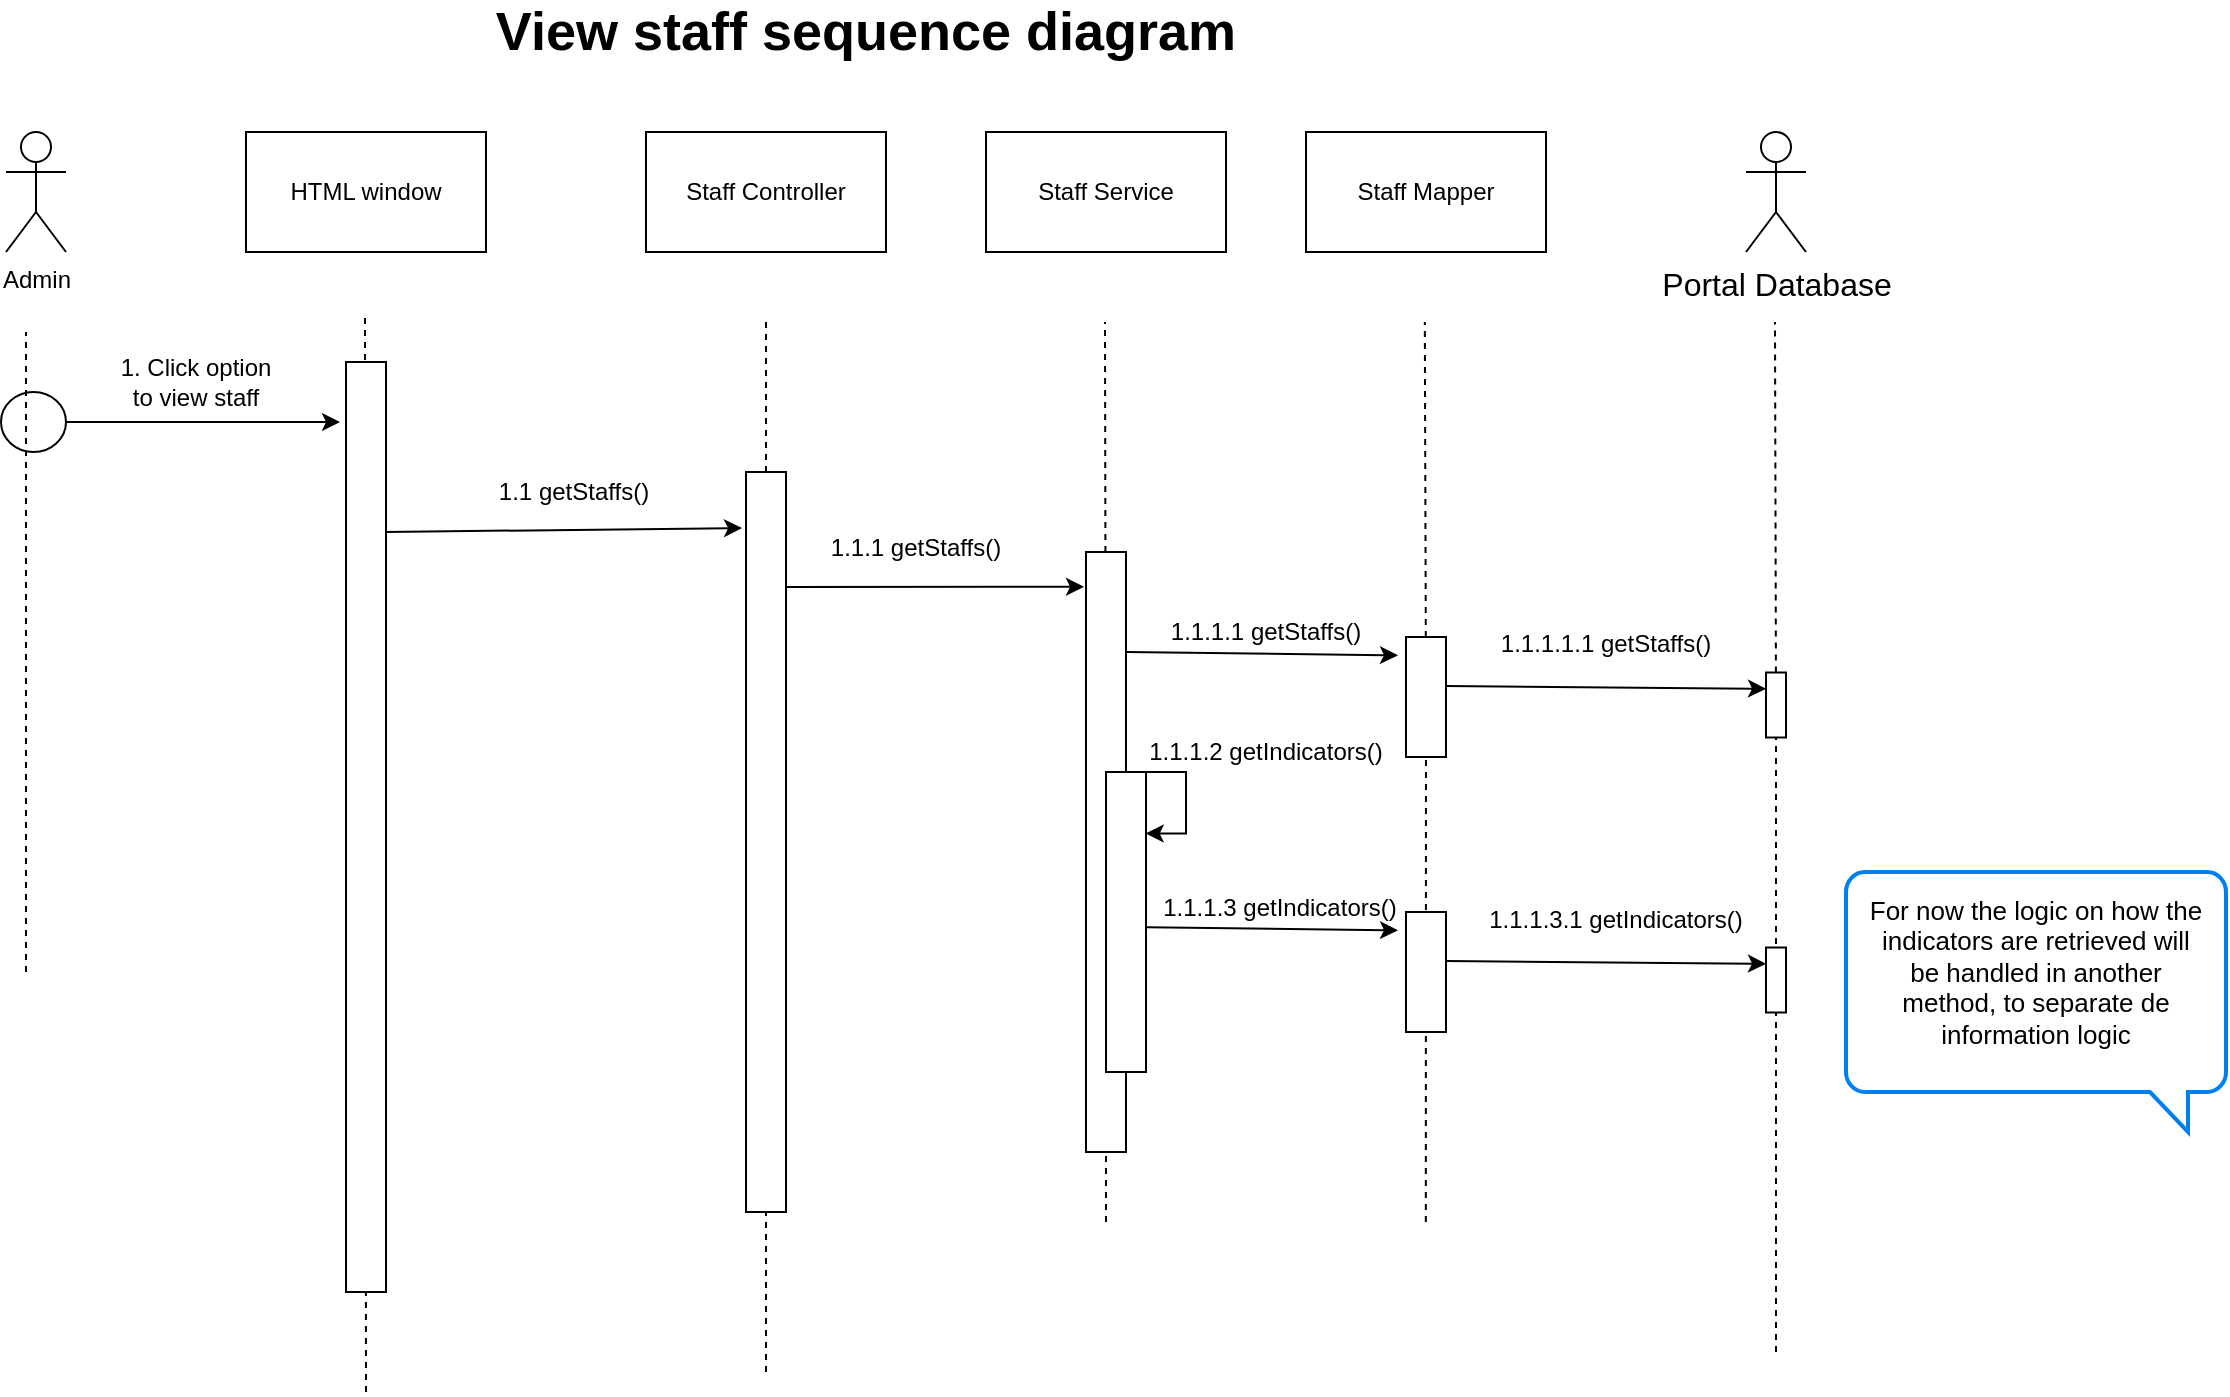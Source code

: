 <mxfile version="13.1.3" type="device"><diagram id="3tRw0THMyi_-EMFdN8Yl" name="Page-1"><mxGraphModel dx="1736" dy="802" grid="1" gridSize="10" guides="1" tooltips="1" connect="1" arrows="1" fold="1" page="1" pageScale="1" pageWidth="827" pageHeight="1169" math="0" shadow="0"><root><mxCell id="0"/><mxCell id="1" parent="0"/><mxCell id="J9Y6deCFN8ya8vhM63-d-1" value="HTML window" style="rounded=0;whiteSpace=wrap;html=1;" parent="1" vertex="1"><mxGeometry x="250" y="70" width="120" height="60" as="geometry"/></mxCell><mxCell id="J9Y6deCFN8ya8vhM63-d-2" value="Admin" style="shape=umlActor;verticalLabelPosition=bottom;labelBackgroundColor=#ffffff;verticalAlign=top;html=1;outlineConnect=0;" parent="1" vertex="1"><mxGeometry x="130" y="70" width="30" height="60" as="geometry"/></mxCell><mxCell id="J9Y6deCFN8ya8vhM63-d-7" value="View staff sequence diagram" style="text;html=1;strokeColor=none;fillColor=none;align=center;verticalAlign=middle;whiteSpace=wrap;rounded=0;fontSize=27;fontStyle=1" parent="1" vertex="1"><mxGeometry x="340" y="10" width="440" height="20" as="geometry"/></mxCell><mxCell id="J9Y6deCFN8ya8vhM63-d-8" value="" style="ellipse;whiteSpace=wrap;html=1;" parent="1" vertex="1"><mxGeometry x="127.5" y="200" width="32.5" height="30" as="geometry"/></mxCell><mxCell id="J9Y6deCFN8ya8vhM63-d-9" value="" style="endArrow=none;dashed=1;html=1;" parent="1" edge="1"><mxGeometry width="50" height="50" relative="1" as="geometry"><mxPoint x="140" y="490" as="sourcePoint"/><mxPoint x="140" y="170" as="targetPoint"/></mxGeometry></mxCell><mxCell id="J9Y6deCFN8ya8vhM63-d-10" value="" style="endArrow=none;dashed=1;html=1;" parent="1" edge="1"><mxGeometry width="50" height="50" relative="1" as="geometry"><mxPoint x="310" y="700" as="sourcePoint"/><mxPoint x="309.5" y="160" as="targetPoint"/></mxGeometry></mxCell><mxCell id="J9Y6deCFN8ya8vhM63-d-11" value="" style="endArrow=none;dashed=1;html=1;" parent="1" edge="1"><mxGeometry width="50" height="50" relative="1" as="geometry"><mxPoint x="510" y="690" as="sourcePoint"/><mxPoint x="510.0" y="165" as="targetPoint"/></mxGeometry></mxCell><mxCell id="J9Y6deCFN8ya8vhM63-d-12" value="Staff Controller" style="rounded=0;whiteSpace=wrap;html=1;" parent="1" vertex="1"><mxGeometry x="450" y="70" width="120" height="60" as="geometry"/></mxCell><mxCell id="J9Y6deCFN8ya8vhM63-d-13" value="Staff Service" style="rounded=0;whiteSpace=wrap;html=1;" parent="1" vertex="1"><mxGeometry x="620" y="70" width="120" height="60" as="geometry"/></mxCell><mxCell id="J9Y6deCFN8ya8vhM63-d-14" value="" style="endArrow=none;dashed=1;html=1;" parent="1" source="J9Y6deCFN8ya8vhM63-d-26" edge="1"><mxGeometry width="50" height="50" relative="1" as="geometry"><mxPoint x="680.0" y="615" as="sourcePoint"/><mxPoint x="679.5" y="165" as="targetPoint"/></mxGeometry></mxCell><mxCell id="J9Y6deCFN8ya8vhM63-d-15" value="Staff Mapper" style="rounded=0;whiteSpace=wrap;html=1;" parent="1" vertex="1"><mxGeometry x="780" y="70" width="120" height="60" as="geometry"/></mxCell><mxCell id="J9Y6deCFN8ya8vhM63-d-16" value="" style="endArrow=none;dashed=1;html=1;" parent="1" source="J9Y6deCFN8ya8vhM63-d-32" edge="1"><mxGeometry width="50" height="50" relative="1" as="geometry"><mxPoint x="839.91" y="615" as="sourcePoint"/><mxPoint x="839.41" y="165" as="targetPoint"/></mxGeometry></mxCell><mxCell id="J9Y6deCFN8ya8vhM63-d-17" value="" style="endArrow=classic;html=1;exitX=1;exitY=0.5;exitDx=0;exitDy=0;" parent="1" source="J9Y6deCFN8ya8vhM63-d-8" edge="1"><mxGeometry width="50" height="50" relative="1" as="geometry"><mxPoint x="200" y="310" as="sourcePoint"/><mxPoint x="297" y="215" as="targetPoint"/></mxGeometry></mxCell><mxCell id="J9Y6deCFN8ya8vhM63-d-18" value="" style="rounded=0;whiteSpace=wrap;html=1;" parent="1" vertex="1"><mxGeometry x="300" y="185" width="20" height="465" as="geometry"/></mxCell><mxCell id="J9Y6deCFN8ya8vhM63-d-20" value="1. Click option to view staff" style="text;html=1;strokeColor=none;fillColor=none;align=center;verticalAlign=middle;whiteSpace=wrap;rounded=0;" parent="1" vertex="1"><mxGeometry x="180" y="185" width="90" height="20" as="geometry"/></mxCell><mxCell id="J9Y6deCFN8ya8vhM63-d-21" value="" style="endArrow=classic;html=1;fontSize=27;" parent="1" edge="1"><mxGeometry width="50" height="50" relative="1" as="geometry"><mxPoint x="320" y="270" as="sourcePoint"/><mxPoint x="498" y="268" as="targetPoint"/></mxGeometry></mxCell><mxCell id="J9Y6deCFN8ya8vhM63-d-22" value="" style="rounded=0;whiteSpace=wrap;html=1;" parent="1" vertex="1"><mxGeometry x="500" y="240" width="20" height="370" as="geometry"/></mxCell><mxCell id="J9Y6deCFN8ya8vhM63-d-24" value="1.1 getStaffs()" style="text;html=1;strokeColor=none;fillColor=none;align=center;verticalAlign=middle;whiteSpace=wrap;rounded=0;" parent="1" vertex="1"><mxGeometry x="368.5" y="240" width="90" height="20" as="geometry"/></mxCell><mxCell id="J9Y6deCFN8ya8vhM63-d-25" value="" style="endArrow=classic;html=1;fontSize=27;entryX=-0.05;entryY=0.058;entryDx=0;entryDy=0;entryPerimeter=0;" parent="1" target="J9Y6deCFN8ya8vhM63-d-26" edge="1"><mxGeometry width="50" height="50" relative="1" as="geometry"><mxPoint x="520" y="297.5" as="sourcePoint"/><mxPoint x="660" y="299" as="targetPoint"/></mxGeometry></mxCell><mxCell id="J9Y6deCFN8ya8vhM63-d-27" value="1.1.1 getStaffs()" style="text;html=1;strokeColor=none;fillColor=none;align=center;verticalAlign=middle;whiteSpace=wrap;rounded=0;" parent="1" vertex="1"><mxGeometry x="540" y="267.5" width="90" height="20" as="geometry"/></mxCell><mxCell id="J9Y6deCFN8ya8vhM63-d-26" value="" style="rounded=0;whiteSpace=wrap;html=1;" parent="1" vertex="1"><mxGeometry x="670" y="280" width="20" height="300" as="geometry"/></mxCell><mxCell id="J9Y6deCFN8ya8vhM63-d-28" value="" style="endArrow=none;dashed=1;html=1;" parent="1" target="J9Y6deCFN8ya8vhM63-d-26" edge="1"><mxGeometry width="50" height="50" relative="1" as="geometry"><mxPoint x="680.0" y="615" as="sourcePoint"/><mxPoint x="679.5" y="165" as="targetPoint"/></mxGeometry></mxCell><mxCell id="J9Y6deCFN8ya8vhM63-d-29" value="1.1.1.1 getStaffs()" style="text;html=1;strokeColor=none;fillColor=none;align=center;verticalAlign=middle;whiteSpace=wrap;rounded=0;" parent="1" vertex="1"><mxGeometry x="710" y="310" width="100" height="20" as="geometry"/></mxCell><mxCell id="J9Y6deCFN8ya8vhM63-d-30" value="Portal Database" style="shape=umlActor;verticalLabelPosition=bottom;labelBackgroundColor=#ffffff;verticalAlign=top;html=1;outlineConnect=0;fontSize=16;" parent="1" vertex="1"><mxGeometry x="1000" y="70" width="30" height="60" as="geometry"/></mxCell><mxCell id="J9Y6deCFN8ya8vhM63-d-31" value="" style="endArrow=classic;html=1;fontSize=27;entryX=-0.2;entryY=0.153;entryDx=0;entryDy=0;entryPerimeter=0;" parent="1" target="J9Y6deCFN8ya8vhM63-d-32" edge="1"><mxGeometry width="50" height="50" relative="1" as="geometry"><mxPoint x="690" y="330" as="sourcePoint"/><mxPoint x="820" y="330" as="targetPoint"/></mxGeometry></mxCell><mxCell id="J9Y6deCFN8ya8vhM63-d-32" value="" style="rounded=0;whiteSpace=wrap;html=1;" parent="1" vertex="1"><mxGeometry x="830" y="322.5" width="20" height="60" as="geometry"/></mxCell><mxCell id="J9Y6deCFN8ya8vhM63-d-33" value="" style="endArrow=none;dashed=1;html=1;" parent="1" target="J9Y6deCFN8ya8vhM63-d-32" edge="1"><mxGeometry width="50" height="50" relative="1" as="geometry"><mxPoint x="839.91" y="615" as="sourcePoint"/><mxPoint x="839.41" y="165" as="targetPoint"/></mxGeometry></mxCell><mxCell id="J9Y6deCFN8ya8vhM63-d-34" value="" style="endArrow=none;dashed=1;html=1;" parent="1" source="J9Y6deCFN8ya8vhM63-d-37" edge="1"><mxGeometry width="50" height="50" relative="1" as="geometry"><mxPoint x="1015" y="680" as="sourcePoint"/><mxPoint x="1014.5" y="165" as="targetPoint"/></mxGeometry></mxCell><mxCell id="J9Y6deCFN8ya8vhM63-d-35" value="1.1.1.1.1 getStaffs()" style="text;html=1;strokeColor=none;fillColor=none;align=center;verticalAlign=middle;whiteSpace=wrap;rounded=0;" parent="1" vertex="1"><mxGeometry x="870" y="316.25" width="120" height="20" as="geometry"/></mxCell><mxCell id="J9Y6deCFN8ya8vhM63-d-36" value="" style="endArrow=classic;html=1;fontSize=27;exitX=1;exitY=0.408;exitDx=0;exitDy=0;entryX=0;entryY=0.25;entryDx=0;entryDy=0;exitPerimeter=0;" parent="1" source="J9Y6deCFN8ya8vhM63-d-32" target="J9Y6deCFN8ya8vhM63-d-37" edge="1"><mxGeometry width="50" height="50" relative="1" as="geometry"><mxPoint x="850" y="374.15" as="sourcePoint"/><mxPoint x="1015" y="340" as="targetPoint"/></mxGeometry></mxCell><mxCell id="J9Y6deCFN8ya8vhM63-d-37" value="" style="rounded=0;whiteSpace=wrap;html=1;" parent="1" vertex="1"><mxGeometry x="1010" y="340.25" width="10" height="32.5" as="geometry"/></mxCell><mxCell id="J9Y6deCFN8ya8vhM63-d-39" value="" style="endArrow=none;dashed=1;html=1;" parent="1" target="J9Y6deCFN8ya8vhM63-d-37" edge="1"><mxGeometry width="50" height="50" relative="1" as="geometry"><mxPoint x="1015" y="680" as="sourcePoint"/><mxPoint x="1014.5" y="165" as="targetPoint"/></mxGeometry></mxCell><mxCell id="J9Y6deCFN8ya8vhM63-d-41" value="1.1.1.3 getIndicators()" style="text;html=1;strokeColor=none;fillColor=none;align=center;verticalAlign=middle;whiteSpace=wrap;rounded=0;" parent="1" vertex="1"><mxGeometry x="707" y="447.5" width="120" height="20" as="geometry"/></mxCell><mxCell id="J9Y6deCFN8ya8vhM63-d-42" value="" style="endArrow=classic;html=1;fontSize=27;entryX=-0.2;entryY=0.153;entryDx=0;entryDy=0;entryPerimeter=0;" parent="1" target="J9Y6deCFN8ya8vhM63-d-43" edge="1"><mxGeometry width="50" height="50" relative="1" as="geometry"><mxPoint x="690" y="467.5" as="sourcePoint"/><mxPoint x="820" y="467.5" as="targetPoint"/></mxGeometry></mxCell><mxCell id="J9Y6deCFN8ya8vhM63-d-43" value="" style="rounded=0;whiteSpace=wrap;html=1;" parent="1" vertex="1"><mxGeometry x="830" y="460" width="20" height="60" as="geometry"/></mxCell><mxCell id="J9Y6deCFN8ya8vhM63-d-44" value="1.1.1.3.1 getIndicators()" style="text;html=1;strokeColor=none;fillColor=none;align=center;verticalAlign=middle;whiteSpace=wrap;rounded=0;" parent="1" vertex="1"><mxGeometry x="870" y="453.75" width="130" height="20" as="geometry"/></mxCell><mxCell id="J9Y6deCFN8ya8vhM63-d-45" value="" style="endArrow=classic;html=1;fontSize=27;exitX=1;exitY=0.408;exitDx=0;exitDy=0;entryX=0;entryY=0.25;entryDx=0;entryDy=0;exitPerimeter=0;" parent="1" source="J9Y6deCFN8ya8vhM63-d-43" target="J9Y6deCFN8ya8vhM63-d-46" edge="1"><mxGeometry width="50" height="50" relative="1" as="geometry"><mxPoint x="850" y="511.65" as="sourcePoint"/><mxPoint x="1015" y="477.5" as="targetPoint"/></mxGeometry></mxCell><mxCell id="J9Y6deCFN8ya8vhM63-d-46" value="" style="rounded=0;whiteSpace=wrap;html=1;" parent="1" vertex="1"><mxGeometry x="1010" y="477.75" width="10" height="32.5" as="geometry"/></mxCell><mxCell id="J9Y6deCFN8ya8vhM63-d-47" value="" style="rounded=0;whiteSpace=wrap;html=1;fontSize=16;" parent="1" vertex="1"><mxGeometry x="680" y="390" width="20" height="150" as="geometry"/></mxCell><mxCell id="J9Y6deCFN8ya8vhM63-d-48" style="edgeStyle=orthogonalEdgeStyle;rounded=0;orthogonalLoop=1;jettySize=auto;html=1;entryX=0.993;entryY=0.205;entryDx=0;entryDy=0;entryPerimeter=0;fontSize=16;" parent="1" source="J9Y6deCFN8ya8vhM63-d-47" target="J9Y6deCFN8ya8vhM63-d-47" edge="1"><mxGeometry relative="1" as="geometry"><Array as="points"><mxPoint x="720" y="390"/><mxPoint x="720" y="421"/></Array></mxGeometry></mxCell><mxCell id="J9Y6deCFN8ya8vhM63-d-49" value="1.1.1.2 getIndicators()" style="text;html=1;strokeColor=none;fillColor=none;align=center;verticalAlign=middle;whiteSpace=wrap;rounded=0;" parent="1" vertex="1"><mxGeometry x="700" y="370" width="120" height="20" as="geometry"/></mxCell><mxCell id="J9Y6deCFN8ya8vhM63-d-50" value="" style="html=1;verticalLabelPosition=bottom;align=center;labelBackgroundColor=#ffffff;verticalAlign=top;strokeWidth=2;strokeColor=#0080F0;shadow=0;dashed=0;shape=mxgraph.ios7.icons.message;fontSize=16;" parent="1" vertex="1"><mxGeometry x="1050" y="440" width="190" height="130" as="geometry"/></mxCell><mxCell id="J9Y6deCFN8ya8vhM63-d-51" value="For now the logic on how the indicators are retrieved will be handled in another method, to separate de information logic" style="text;html=1;strokeColor=none;fillColor=none;align=center;verticalAlign=middle;whiteSpace=wrap;rounded=0;fontSize=13;" parent="1" vertex="1"><mxGeometry x="1060" y="480" width="170" height="20" as="geometry"/></mxCell></root></mxGraphModel></diagram></mxfile>